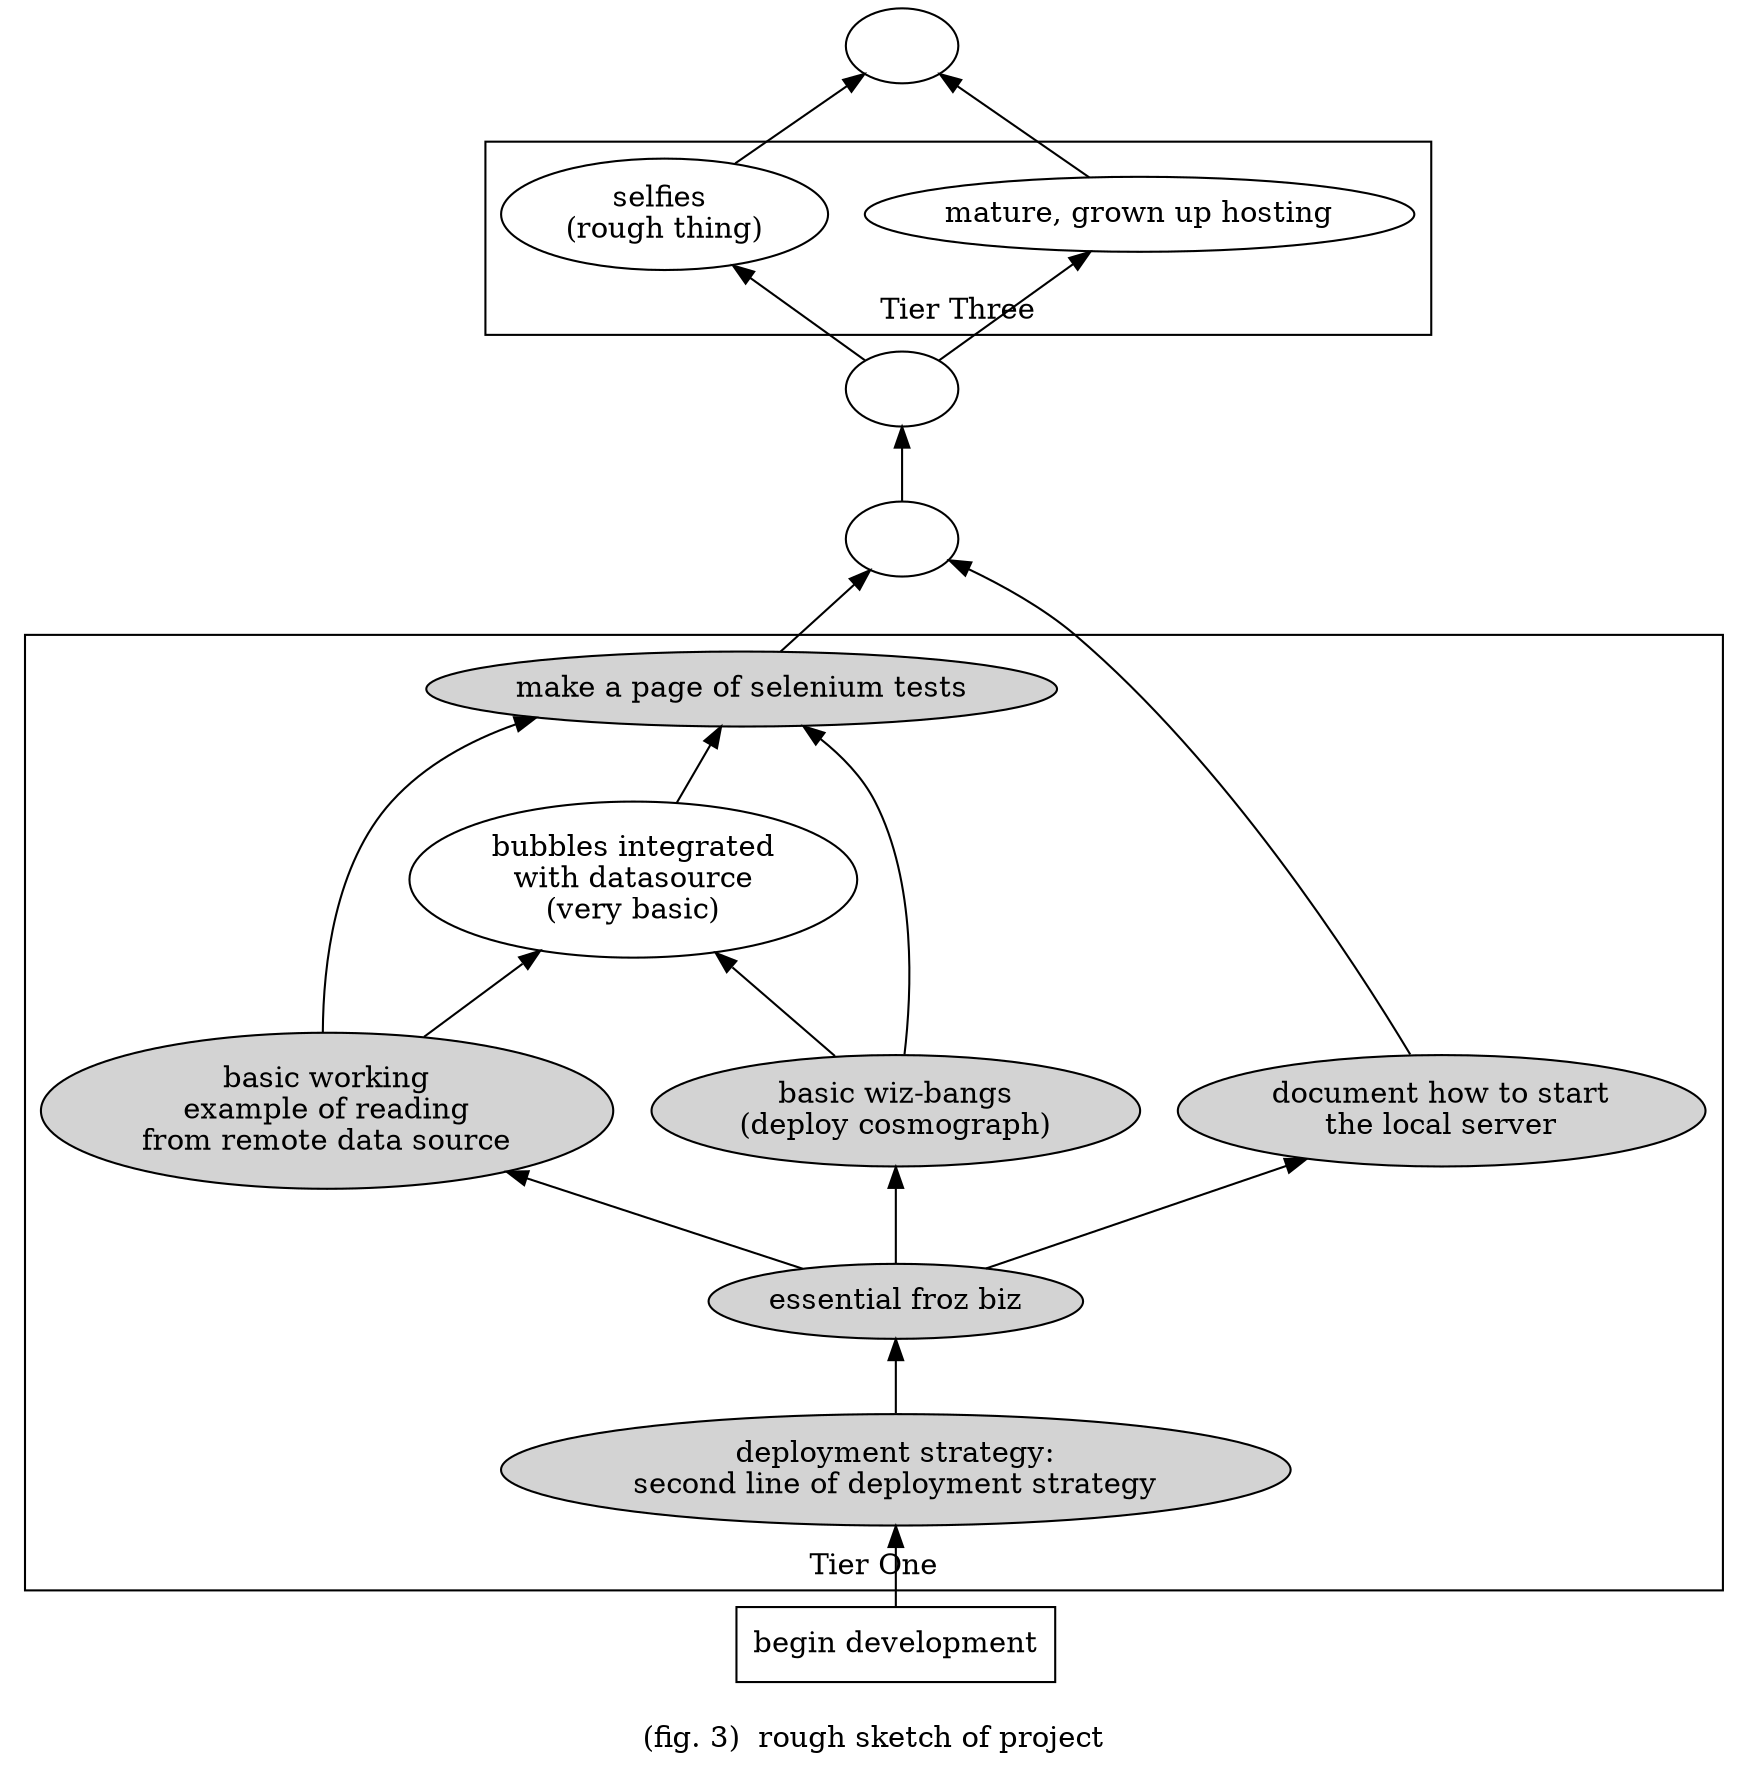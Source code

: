 digraph g {
label="\n(fig. 3)  rough sketch of project"
rankdir="BT"  /* bottom to top. here, arrow means "leads to" */

/* the tier structure */


begin_4

subgraph clusterTierThree {
  label="Tier Three"
  hosting
  pics
}

begin_2->begin_3

subgraph clusterTierTwo {
  label="Tier Two"
}

begin_2

subgraph clusterTierOne {
  label="Tier One"
  doc_server
  ds
  vc
  vt
  vt_ss
  vt_bubbles
  vt_bubbles_integrated
}

begin_1



begin_4[label=""]
begin_3[label=""]
begin_2[label=""]
begin_1[label="begin development" shape=rect]




/* alphabetical list by node name, mainly for their labels */

ds[label="deployment strategy:
second line of deployment strategy" style=filled]
doc_server[label="document how to start\nthe local server" style=filled]
hosting[label="mature, grown up hosting"]
pics[label="selfies \n(rough thing)"]
vc[label="essential froz biz" style=filled]
vt[label="make a page of selenium tests" style=filled]
vt_bubbles[label="basic wiz-bangs\n(deploy cosmograph)" style=filled]
vt_bubbles_integrated[label="bubbles integrated\nwith datasource
(very basic)"]
vt_ss[label="basic working\nexample of reading\nfrom remote data source" style=filled]



/* Alpha by depender. dependee on the left, depender on the right  */


/* doc_server */
doc_server->begin_2
vc->doc_server


/* ds */
begin_1->ds


/* hosting */
begin_3->hosting
hosting->begin_4


/* pics */
begin_3->pics
pics->begin_4


/* vc */
ds->vc


/* vt */
vt->begin_2
vt_bubbles->vt
vt_bubbles_integrated->vt
vt_ss->vt


/* vt bubbles */
vc->vt_bubbles


/* vt bubbles integrated */
vt_bubbles->vt_bubbles_integrated
vt_ss->vt_bubbles_integrated



/* vt spreadsheet */
vc->vt_ss


}
/*
# #born
*/
